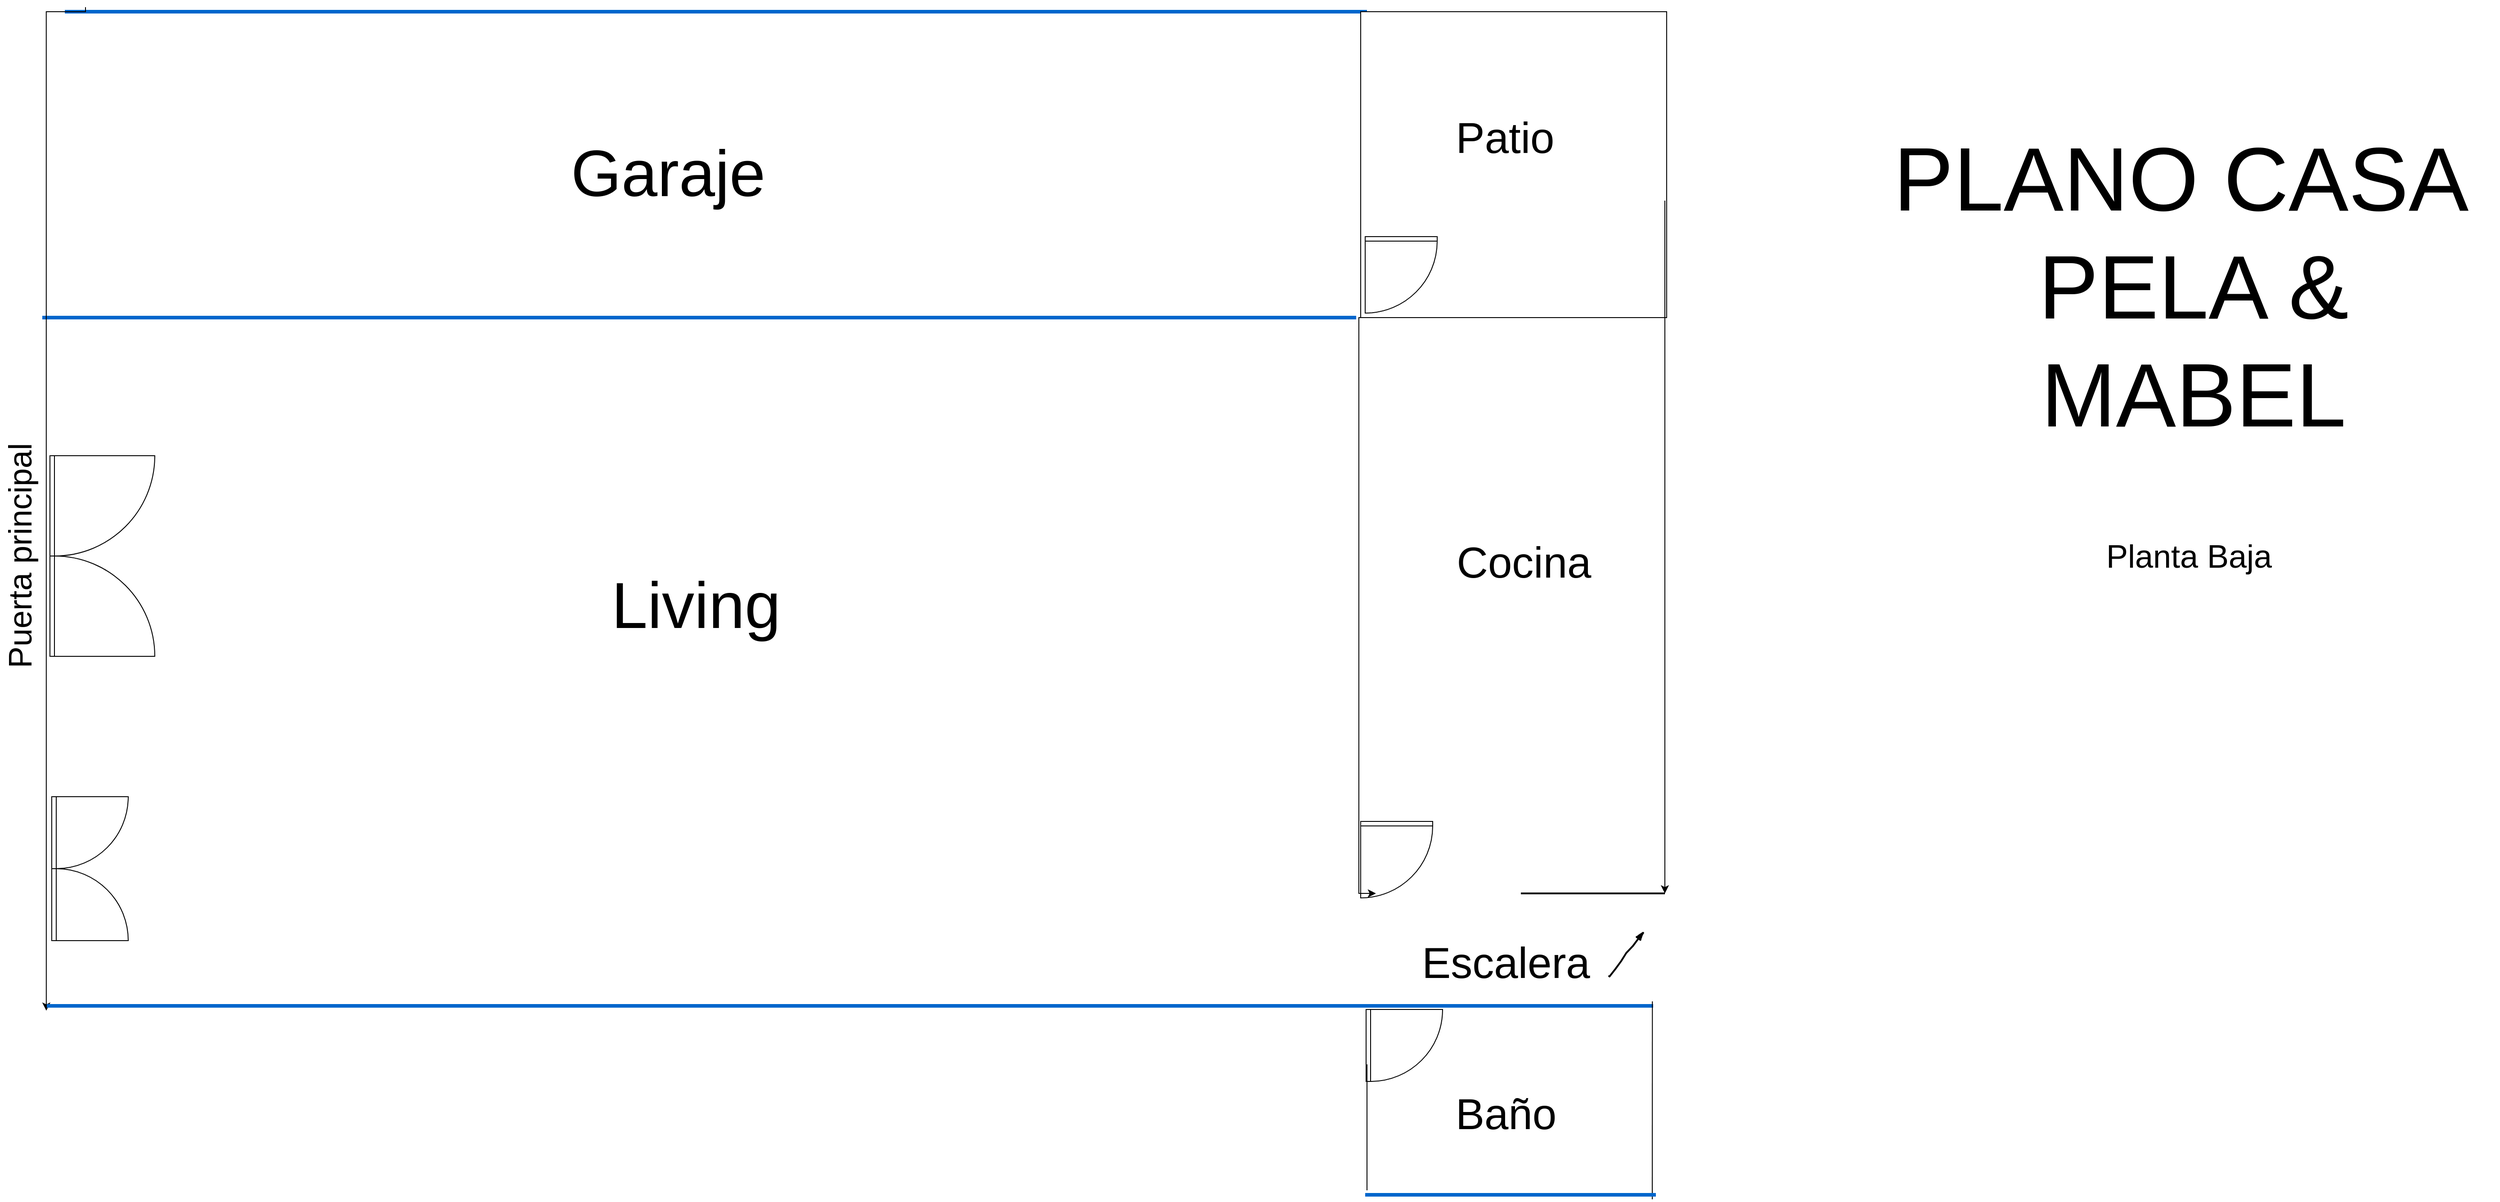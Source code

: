 <mxfile version="12.8.8" type="github"><diagram name="Page-1" id="4bd5d27a-524c-7e24-5d5f-89a86ee4fca1"><mxGraphModel dx="1342" dy="-1086" grid="1" gridSize="10" guides="1" tooltips="1" connect="1" arrows="1" fold="1" page="1" pageScale="1" pageWidth="1100" pageHeight="850" background="#ffffff" math="0" shadow="0"><root><mxCell id="0"/><mxCell id="1" parent="0"/><mxCell id="wIY08OTnelXvXMAKHOH1-32" value="" style="verticalLabelPosition=bottom;html=1;verticalAlign=top;align=center;strokeWidth=1;shape=mxgraph.floorplan.doorDouble;rounded=0;shadow=0;comic=0;fontFamily=Verdana;fontSize=12;rotation=-90;direction=east;" parent="1" vertex="1"><mxGeometry x="413" y="2700" width="160" height="85" as="geometry"/></mxCell><mxCell id="wIY08OTnelXvXMAKHOH1-11" value="" style="verticalLabelPosition=bottom;html=1;verticalAlign=top;align=center;strokeWidth=1;shape=mxgraph.floorplan.doorDouble;rounded=0;shadow=0;comic=0;fontFamily=Verdana;fontSize=12;rotation=-90;" parent="1" vertex="1"><mxGeometry x="417" y="2315" width="223" height="160" as="geometry"/></mxCell><mxCell id="wIY08OTnelXvXMAKHOH1-12" value="" style="line;strokeWidth=4;html=1;perimeter=backbonePerimeter;points=[];outlineConnect=0;rounded=1;shadow=0;comic=0;fillColor=none;fontFamily=Verdana;fontSize=28;fontColor=#6881B3;align=center;strokeColor=#0066CC;" parent="1" vertex="1"><mxGeometry x="465" y="1785" width="1447" height="10" as="geometry"/></mxCell><mxCell id="wIY08OTnelXvXMAKHOH1-15" value="&lt;font style=&quot;font-size: 72px&quot;&gt;Garaje&lt;/font&gt;" style="text;html=1;align=center;verticalAlign=middle;resizable=0;points=[];autosize=1;" parent="1" vertex="1"><mxGeometry x="1020" y="1950" width="230" height="40" as="geometry"/></mxCell><mxCell id="wIY08OTnelXvXMAKHOH1-16" value="" style="whiteSpace=wrap;html=1;aspect=fixed;" parent="1" vertex="1"><mxGeometry x="1905" y="1790" width="340" height="340" as="geometry"/></mxCell><mxCell id="wIY08OTnelXvXMAKHOH1-20" value="" style="verticalLabelPosition=bottom;html=1;verticalAlign=top;align=center;strokeWidth=1;shape=mxgraph.floorplan.doorLeft;rounded=0;shadow=0;comic=0;fontFamily=Verdana;fontSize=12;" parent="1" vertex="1"><mxGeometry x="1910" y="2040" width="80" height="85" as="geometry"/></mxCell><mxCell id="wIY08OTnelXvXMAKHOH1-21" value="&lt;span style=&quot;font-size: 48px&quot;&gt;Patio&lt;/span&gt;" style="text;html=1;align=center;verticalAlign=middle;resizable=0;points=[];autosize=1;" parent="1" vertex="1"><mxGeometry x="2004.5" y="1915" width="120" height="30" as="geometry"/></mxCell><mxCell id="wIY08OTnelXvXMAKHOH1-22" value="&lt;font style=&quot;font-size: 36px&quot;&gt;Puerta principal&lt;/font&gt;" style="text;html=1;align=center;verticalAlign=middle;resizable=0;points=[];autosize=1;rotation=270;" parent="1" vertex="1"><mxGeometry x="280" y="2380" width="270" height="30" as="geometry"/></mxCell><mxCell id="wIY08OTnelXvXMAKHOH1-23" value="" style="line;strokeWidth=4;html=1;perimeter=backbonePerimeter;points=[];outlineConnect=0;rounded=1;shadow=0;comic=0;fillColor=none;fontFamily=Verdana;fontSize=28;fontColor=#6881B3;align=center;strokeColor=#0066CC;" parent="1" vertex="1"><mxGeometry x="440" y="2125" width="1460" height="10" as="geometry"/></mxCell><mxCell id="wIY08OTnelXvXMAKHOH1-25" style="edgeStyle=orthogonalEdgeStyle;rounded=0;orthogonalLoop=1;jettySize=auto;html=1;exitX=1;exitY=1;exitDx=0;exitDy=0;entryX=-0.002;entryY=-0.017;entryDx=0;entryDy=0;entryPerimeter=0;" parent="1" edge="1"><mxGeometry relative="1" as="geometry"><mxPoint x="444.445" y="2900.32" as="targetPoint"/><mxPoint x="488.0" y="1785" as="sourcePoint"/><Array as="points"><mxPoint x="488" y="1790"/><mxPoint x="444" y="1790"/></Array></mxGeometry></mxCell><mxCell id="wIY08OTnelXvXMAKHOH1-26" value="" style="line;strokeWidth=4;html=1;perimeter=backbonePerimeter;points=[];outlineConnect=0;rounded=1;shadow=0;comic=0;fillColor=none;fontFamily=Verdana;fontSize=28;fontColor=#6881B3;align=center;strokeColor=#0066CC;" parent="1" vertex="1"><mxGeometry x="445" y="2890" width="1785" height="10" as="geometry"/></mxCell><mxCell id="wIY08OTnelXvXMAKHOH1-27" value="&lt;font style=&quot;font-size: 72px&quot;&gt;Living&lt;/font&gt;" style="text;html=1;align=center;verticalAlign=middle;resizable=0;points=[];autosize=1;" parent="1" vertex="1"><mxGeometry x="1066" y="2430" width="200" height="40" as="geometry"/></mxCell><mxCell id="wIY08OTnelXvXMAKHOH1-29" style="edgeStyle=orthogonalEdgeStyle;rounded=0;orthogonalLoop=1;jettySize=auto;html=1;exitX=1;exitY=1;exitDx=0;exitDy=0;" parent="1" edge="1"><mxGeometry relative="1" as="geometry"><mxPoint x="1921.93" y="2770" as="targetPoint"/><mxPoint x="1922.93" y="2130" as="sourcePoint"/><Array as="points"><mxPoint x="1902.93" y="2130"/><mxPoint x="1902.93" y="2770"/></Array></mxGeometry></mxCell><mxCell id="wIY08OTnelXvXMAKHOH1-30" value="" style="verticalLabelPosition=bottom;html=1;verticalAlign=top;align=center;strokeWidth=1;shape=mxgraph.floorplan.doorLeft;rounded=0;shadow=0;comic=0;fontFamily=Verdana;fontSize=12;" parent="1" vertex="1"><mxGeometry x="1905" y="2690" width="80" height="85" as="geometry"/></mxCell><mxCell id="wIY08OTnelXvXMAKHOH1-31" value="" style="line;strokeWidth=2;html=1;" parent="1" vertex="1"><mxGeometry x="2083" y="2765" width="160" height="10" as="geometry"/></mxCell><mxCell id="wIY08OTnelXvXMAKHOH1-37" value="" style="verticalLabelPosition=bottom;html=1;verticalAlign=top;align=center;strokeWidth=1;shape=mxgraph.floorplan.doorRight;rounded=0;shadow=0;comic=0;fontFamily=Verdana;fontSize=12;rotation=-90;" parent="1" vertex="1"><mxGeometry x="1910" y="2900" width="80" height="78" as="geometry"/></mxCell><mxCell id="wIY08OTnelXvXMAKHOH1-41" value="&lt;span style=&quot;font-size: 48px&quot;&gt;Cocina&lt;/span&gt;" style="text;html=1;align=center;verticalAlign=middle;resizable=0;points=[];autosize=1;" parent="1" vertex="1"><mxGeometry x="2006" y="2387" width="160" height="30" as="geometry"/></mxCell><mxCell id="wIY08OTnelXvXMAKHOH1-42" value="&lt;span style=&quot;font-size: 48px&quot;&gt;Escalera&lt;/span&gt;" style="text;html=1;align=center;verticalAlign=middle;resizable=0;points=[];autosize=1;" parent="1" vertex="1"><mxGeometry x="1966" y="2832" width="200" height="30" as="geometry"/></mxCell><mxCell id="wIY08OTnelXvXMAKHOH1-43" value="" style="rounded=0;comic=1;strokeWidth=2;endArrow=blockThin;html=1;fontFamily=Comic Sans MS;fontStyle=1;" parent="1" edge="1"><mxGeometry width="50" height="50" relative="1" as="geometry"><mxPoint x="2181" y="2862" as="sourcePoint"/><mxPoint x="2220" y="2812" as="targetPoint"/><Array as="points"/></mxGeometry></mxCell><mxCell id="wIY08OTnelXvXMAKHOH1-47" value="" style="endArrow=none;html=1;" parent="1" edge="1"><mxGeometry width="50" height="50" relative="1" as="geometry"><mxPoint x="1912" y="3100" as="sourcePoint"/><mxPoint x="1912" y="2960" as="targetPoint"/></mxGeometry></mxCell><mxCell id="wIY08OTnelXvXMAKHOH1-48" value="" style="endArrow=none;html=1;" parent="1" edge="1"><mxGeometry width="50" height="50" relative="1" as="geometry"><mxPoint x="2229" y="3110" as="sourcePoint"/><mxPoint x="2229.14" y="2890" as="targetPoint"/></mxGeometry></mxCell><mxCell id="wIY08OTnelXvXMAKHOH1-49" value="" style="line;strokeWidth=4;html=1;perimeter=backbonePerimeter;points=[];outlineConnect=0;rounded=1;shadow=0;comic=0;fillColor=none;fontFamily=Verdana;fontSize=28;fontColor=#6881B3;align=center;strokeColor=#0066CC;" parent="1" vertex="1"><mxGeometry x="1910" y="3100" width="323" height="10" as="geometry"/></mxCell><mxCell id="wIY08OTnelXvXMAKHOH1-50" value="&lt;font style=&quot;font-size: 48px&quot;&gt;Baño&lt;/font&gt;" style="text;html=1;align=center;verticalAlign=middle;resizable=0;points=[];autosize=1;" parent="1" vertex="1"><mxGeometry x="2001" y="3000" width="130" height="30" as="geometry"/></mxCell><mxCell id="wIY08OTnelXvXMAKHOH1-55" value="PLANO CASA&amp;nbsp;&lt;br&gt;PELA &amp;amp;&lt;br&gt;MABEL" style="text;html=1;align=center;verticalAlign=middle;resizable=0;points=[];autosize=1;fontSize=100;" parent="1" vertex="1"><mxGeometry x="2490" y="1910" width="680" height="370" as="geometry"/></mxCell><mxCell id="wIY08OTnelXvXMAKHOH1-57" value="&lt;span style=&quot;font-size: 36px&quot;&gt;Planta Baja&lt;/span&gt;" style="text;html=1;align=center;verticalAlign=middle;resizable=0;points=[];autosize=1;" parent="1" vertex="1"><mxGeometry x="2725" y="2380" width="200" height="30" as="geometry"/></mxCell><mxCell id="wIY08OTnelXvXMAKHOH1-58" style="edgeStyle=orthogonalEdgeStyle;rounded=0;orthogonalLoop=1;jettySize=auto;html=1;" parent="1" edge="1"><mxGeometry relative="1" as="geometry"><mxPoint x="2243" y="2770" as="targetPoint"/><mxPoint x="2243" y="2000" as="sourcePoint"/><Array as="points"><mxPoint x="2243" y="2030"/><mxPoint x="2243" y="2030"/></Array></mxGeometry></mxCell></root></mxGraphModel></diagram></mxfile>